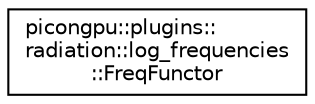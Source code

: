 digraph "Graphical Class Hierarchy"
{
 // LATEX_PDF_SIZE
  edge [fontname="Helvetica",fontsize="10",labelfontname="Helvetica",labelfontsize="10"];
  node [fontname="Helvetica",fontsize="10",shape=record];
  rankdir="LR";
  Node0 [label="picongpu::plugins::\lradiation::log_frequencies\l::FreqFunctor",height=0.2,width=0.4,color="black", fillcolor="white", style="filled",URL="$classpicongpu_1_1plugins_1_1radiation_1_1log__frequencies_1_1_freq_functor.html",tooltip=" "];
}
